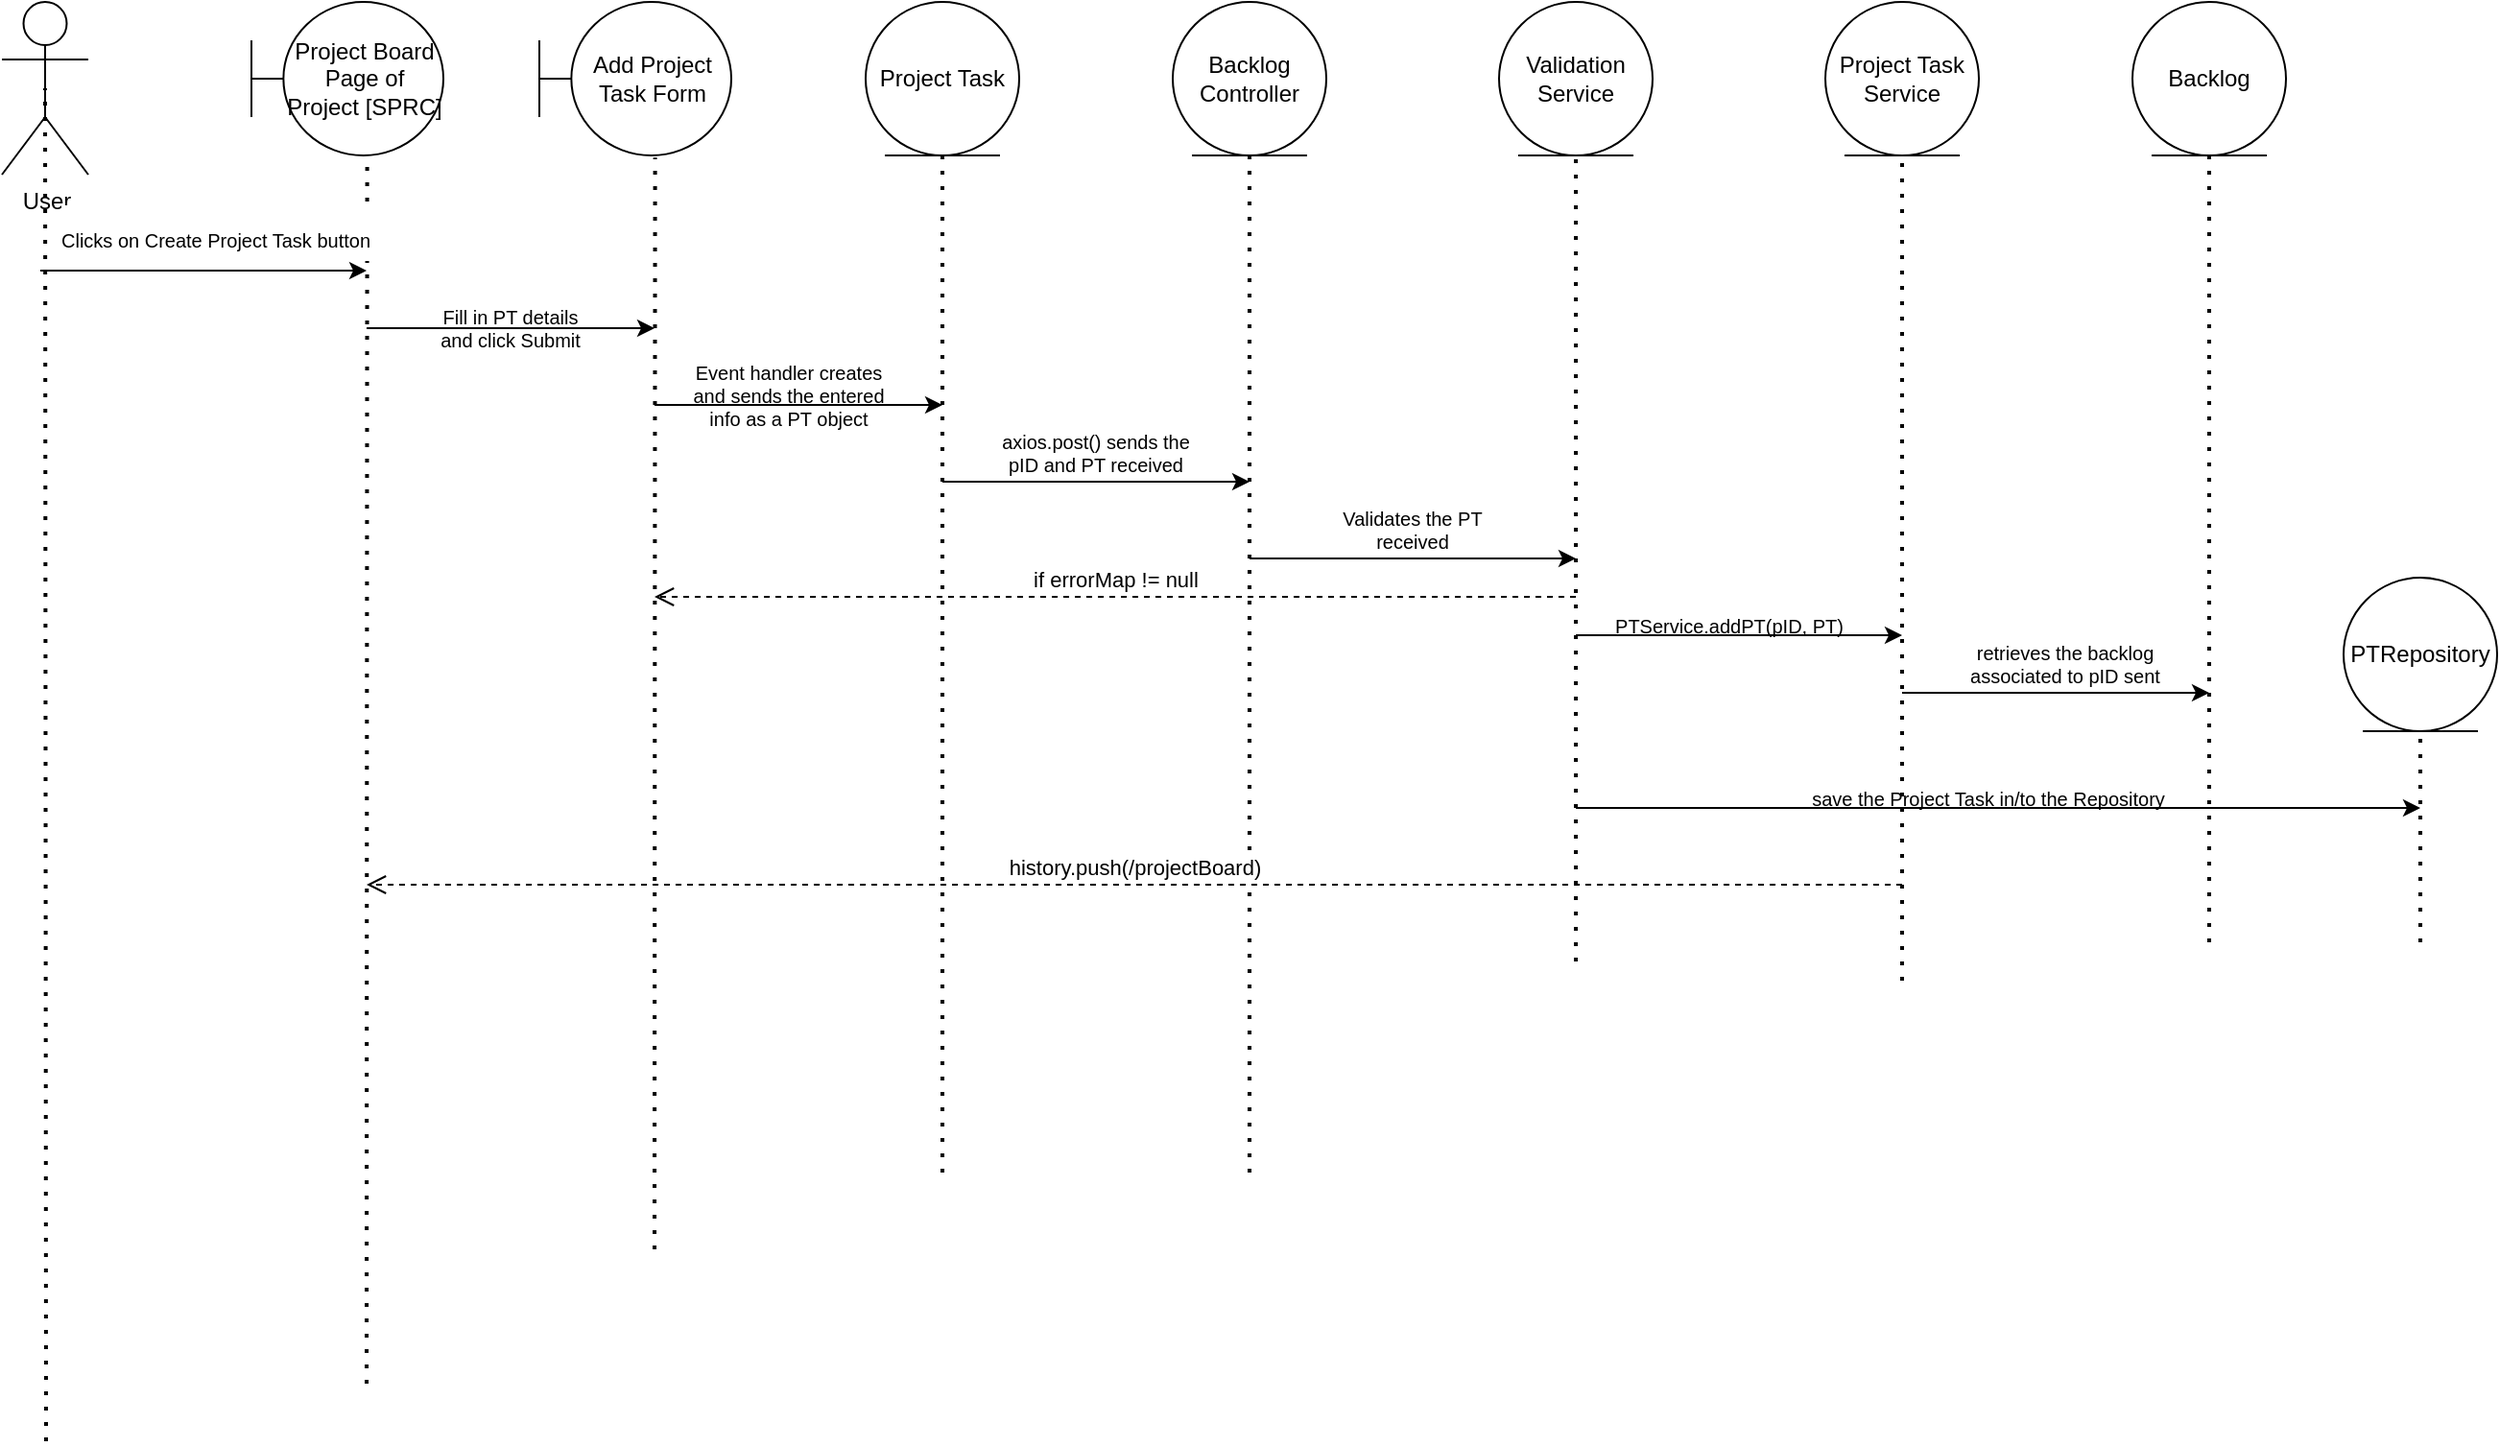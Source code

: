 <mxfile version="15.7.3" type="github"><diagram id="8YPNNK3N_CC7PGI5K4Ax" name="Page-1"><mxGraphModel dx="1564" dy="936" grid="1" gridSize="10" guides="1" tooltips="1" connect="1" arrows="1" fold="1" page="1" pageScale="1" pageWidth="850" pageHeight="1100" math="0" shadow="0"><root><mxCell id="0"/><mxCell id="1" parent="0"/><mxCell id="ukaZYkVuddPoglTA-2wU-3" value="User" style="shape=umlActor;verticalLabelPosition=bottom;verticalAlign=top;html=1;" vertex="1" parent="1"><mxGeometry x="70" y="130" width="45" height="90" as="geometry"/></mxCell><mxCell id="ukaZYkVuddPoglTA-2wU-8" value="" style="endArrow=none;dashed=1;html=1;dashPattern=1 3;strokeWidth=2;rounded=0;entryX=0.5;entryY=0.5;entryDx=0;entryDy=0;entryPerimeter=0;" edge="1" parent="1" target="ukaZYkVuddPoglTA-2wU-3"><mxGeometry width="50" height="50" relative="1" as="geometry"><mxPoint x="93" y="880" as="sourcePoint"/><mxPoint x="180" y="390" as="targetPoint"/></mxGeometry></mxCell><mxCell id="ukaZYkVuddPoglTA-2wU-12" value="Project Board Page of Project [SPRC]" style="shape=umlBoundary;whiteSpace=wrap;html=1;" vertex="1" parent="1"><mxGeometry x="200" y="130" width="100" height="80" as="geometry"/></mxCell><mxCell id="ukaZYkVuddPoglTA-2wU-13" value="" style="endArrow=none;dashed=1;html=1;dashPattern=1 3;strokeWidth=2;rounded=0;entryX=0.603;entryY=1.014;entryDx=0;entryDy=0;entryPerimeter=0;" edge="1" parent="1" target="ukaZYkVuddPoglTA-2wU-12"><mxGeometry width="50" height="50" relative="1" as="geometry"><mxPoint x="260" y="850" as="sourcePoint"/><mxPoint x="350" y="350" as="targetPoint"/></mxGeometry></mxCell><mxCell id="ukaZYkVuddPoglTA-2wU-14" value="Add Project Task Form" style="shape=umlBoundary;whiteSpace=wrap;html=1;" vertex="1" parent="1"><mxGeometry x="350" y="130" width="100" height="80" as="geometry"/></mxCell><mxCell id="ukaZYkVuddPoglTA-2wU-15" value="" style="endArrow=none;dashed=1;html=1;dashPattern=1 3;strokeWidth=2;rounded=0;entryX=0.603;entryY=1.014;entryDx=0;entryDy=0;entryPerimeter=0;" edge="1" parent="1" target="ukaZYkVuddPoglTA-2wU-14"><mxGeometry width="50" height="50" relative="1" as="geometry"><mxPoint x="410" y="780" as="sourcePoint"/><mxPoint x="510" y="360" as="targetPoint"/></mxGeometry></mxCell><mxCell id="ukaZYkVuddPoglTA-2wU-21" value="Backlog Controller" style="ellipse;shape=umlEntity;whiteSpace=wrap;html=1;" vertex="1" parent="1"><mxGeometry x="680" y="130" width="80" height="80" as="geometry"/></mxCell><mxCell id="ukaZYkVuddPoglTA-2wU-22" value="" style="endArrow=none;dashed=1;html=1;dashPattern=1 3;strokeWidth=2;rounded=0;entryX=0.5;entryY=1;entryDx=0;entryDy=0;" edge="1" parent="1" target="ukaZYkVuddPoglTA-2wU-21"><mxGeometry width="50" height="50" relative="1" as="geometry"><mxPoint x="720" y="740" as="sourcePoint"/><mxPoint x="750" y="330" as="targetPoint"/></mxGeometry></mxCell><mxCell id="ukaZYkVuddPoglTA-2wU-25" value="Validation Service" style="ellipse;shape=umlEntity;whiteSpace=wrap;html=1;" vertex="1" parent="1"><mxGeometry x="850" y="130" width="80" height="80" as="geometry"/></mxCell><mxCell id="ukaZYkVuddPoglTA-2wU-26" value="" style="endArrow=none;dashed=1;html=1;dashPattern=1 3;strokeWidth=2;rounded=0;entryX=0.5;entryY=1;entryDx=0;entryDy=0;" edge="1" parent="1" target="ukaZYkVuddPoglTA-2wU-25"><mxGeometry width="50" height="50" relative="1" as="geometry"><mxPoint x="890" y="630" as="sourcePoint"/><mxPoint x="910" y="330" as="targetPoint"/></mxGeometry></mxCell><mxCell id="ukaZYkVuddPoglTA-2wU-27" value="Backlog" style="ellipse;shape=umlEntity;whiteSpace=wrap;html=1;" vertex="1" parent="1"><mxGeometry x="1180" y="130" width="80" height="80" as="geometry"/></mxCell><mxCell id="ukaZYkVuddPoglTA-2wU-28" value="" style="endArrow=none;dashed=1;html=1;dashPattern=1 3;strokeWidth=2;rounded=0;entryX=0.5;entryY=1;entryDx=0;entryDy=0;" edge="1" parent="1" target="ukaZYkVuddPoglTA-2wU-27"><mxGeometry width="50" height="50" relative="1" as="geometry"><mxPoint x="1220" y="620" as="sourcePoint"/><mxPoint x="1240" y="320" as="targetPoint"/></mxGeometry></mxCell><mxCell id="ukaZYkVuddPoglTA-2wU-31" value="" style="endArrow=classic;html=1;rounded=0;fontSize=24;" edge="1" parent="1"><mxGeometry width="50" height="50" relative="1" as="geometry"><mxPoint x="90" y="270" as="sourcePoint"/><mxPoint x="260" y="270" as="targetPoint"/></mxGeometry></mxCell><mxCell id="ukaZYkVuddPoglTA-2wU-32" value="&lt;font style=&quot;font-size: 10px&quot;&gt;Clicks on Create Project Task button&lt;/font&gt;" style="edgeLabel;html=1;align=center;verticalAlign=middle;resizable=0;points=[];fontSize=24;" vertex="1" connectable="0" parent="ukaZYkVuddPoglTA-2wU-31"><mxGeometry x="-0.314" y="2" relative="1" as="geometry"><mxPoint x="32" y="-18" as="offset"/></mxGeometry></mxCell><mxCell id="ukaZYkVuddPoglTA-2wU-34" value="" style="endArrow=classic;html=1;rounded=0;fontSize=10;" edge="1" parent="1"><mxGeometry width="50" height="50" relative="1" as="geometry"><mxPoint x="260" y="300" as="sourcePoint"/><mxPoint x="410" y="300" as="targetPoint"/></mxGeometry></mxCell><mxCell id="ukaZYkVuddPoglTA-2wU-35" value="Fill in PT details and click Submit" style="text;html=1;strokeColor=none;fillColor=none;align=center;verticalAlign=middle;whiteSpace=wrap;rounded=0;fontSize=10;" vertex="1" parent="1"><mxGeometry x="290" y="280" width="90" height="40" as="geometry"/></mxCell><mxCell id="ukaZYkVuddPoglTA-2wU-36" value="Project Task" style="ellipse;shape=umlEntity;whiteSpace=wrap;html=1;" vertex="1" parent="1"><mxGeometry x="520" y="130" width="80" height="80" as="geometry"/></mxCell><mxCell id="ukaZYkVuddPoglTA-2wU-37" value="" style="endArrow=none;dashed=1;html=1;dashPattern=1 3;strokeWidth=2;rounded=0;entryX=0.5;entryY=1;entryDx=0;entryDy=0;" edge="1" parent="1" target="ukaZYkVuddPoglTA-2wU-36"><mxGeometry width="50" height="50" relative="1" as="geometry"><mxPoint x="560" y="740" as="sourcePoint"/><mxPoint x="580" y="330" as="targetPoint"/></mxGeometry></mxCell><mxCell id="ukaZYkVuddPoglTA-2wU-38" value="" style="endArrow=classic;html=1;rounded=0;fontSize=10;" edge="1" parent="1"><mxGeometry width="50" height="50" relative="1" as="geometry"><mxPoint x="410" y="340" as="sourcePoint"/><mxPoint x="560" y="340" as="targetPoint"/></mxGeometry></mxCell><mxCell id="ukaZYkVuddPoglTA-2wU-40" value="Event handler creates and sends the entered info as a PT object" style="text;html=1;strokeColor=none;fillColor=none;align=center;verticalAlign=middle;whiteSpace=wrap;rounded=0;fontSize=10;" vertex="1" parent="1"><mxGeometry x="425" y="300" width="110" height="70" as="geometry"/></mxCell><mxCell id="ukaZYkVuddPoglTA-2wU-42" value="" style="endArrow=classic;html=1;rounded=0;fontSize=10;" edge="1" parent="1"><mxGeometry width="50" height="50" relative="1" as="geometry"><mxPoint x="560" y="380" as="sourcePoint"/><mxPoint x="720" y="380" as="targetPoint"/></mxGeometry></mxCell><mxCell id="ukaZYkVuddPoglTA-2wU-43" value="axios.post() sends the pID and PT received" style="text;html=1;strokeColor=none;fillColor=none;align=center;verticalAlign=middle;whiteSpace=wrap;rounded=0;fontSize=10;" vertex="1" parent="1"><mxGeometry x="590" y="360" width="100" height="10" as="geometry"/></mxCell><mxCell id="ukaZYkVuddPoglTA-2wU-45" value="" style="endArrow=classic;html=1;rounded=0;fontSize=10;" edge="1" parent="1"><mxGeometry width="50" height="50" relative="1" as="geometry"><mxPoint x="720" y="420" as="sourcePoint"/><mxPoint x="890" y="420" as="targetPoint"/></mxGeometry></mxCell><mxCell id="ukaZYkVuddPoglTA-2wU-46" value="Validates the PT received" style="text;html=1;strokeColor=none;fillColor=none;align=center;verticalAlign=middle;whiteSpace=wrap;rounded=0;fontSize=10;" vertex="1" parent="1"><mxGeometry x="750" y="390" width="110" height="30" as="geometry"/></mxCell><mxCell id="ukaZYkVuddPoglTA-2wU-47" value="Project Task Service" style="ellipse;shape=umlEntity;whiteSpace=wrap;html=1;" vertex="1" parent="1"><mxGeometry x="1020" y="130" width="80" height="80" as="geometry"/></mxCell><mxCell id="ukaZYkVuddPoglTA-2wU-48" value="" style="endArrow=none;dashed=1;html=1;dashPattern=1 3;strokeWidth=2;rounded=0;entryX=0.5;entryY=1;entryDx=0;entryDy=0;" edge="1" parent="1" target="ukaZYkVuddPoglTA-2wU-47"><mxGeometry width="50" height="50" relative="1" as="geometry"><mxPoint x="1060" y="640" as="sourcePoint"/><mxPoint x="1080" y="310" as="targetPoint"/></mxGeometry></mxCell><mxCell id="ukaZYkVuddPoglTA-2wU-49" value="" style="endArrow=classic;html=1;rounded=0;fontSize=10;" edge="1" parent="1"><mxGeometry width="50" height="50" relative="1" as="geometry"><mxPoint x="890" y="460" as="sourcePoint"/><mxPoint x="1060" y="460" as="targetPoint"/></mxGeometry></mxCell><mxCell id="ukaZYkVuddPoglTA-2wU-50" value="PTService.addPT(pID, PT)" style="text;html=1;strokeColor=none;fillColor=none;align=center;verticalAlign=middle;whiteSpace=wrap;rounded=0;fontSize=10;" vertex="1" parent="1"><mxGeometry x="905" y="440" width="130" height="30" as="geometry"/></mxCell><mxCell id="ukaZYkVuddPoglTA-2wU-51" value="" style="endArrow=classic;html=1;rounded=0;fontSize=10;" edge="1" parent="1"><mxGeometry width="50" height="50" relative="1" as="geometry"><mxPoint x="1060" y="490" as="sourcePoint"/><mxPoint x="1220" y="490" as="targetPoint"/></mxGeometry></mxCell><mxCell id="ukaZYkVuddPoglTA-2wU-52" value="retrieves the backlog associated to pID sent" style="text;html=1;strokeColor=none;fillColor=none;align=center;verticalAlign=middle;whiteSpace=wrap;rounded=0;fontSize=10;" vertex="1" parent="1"><mxGeometry x="1090" y="460" width="110" height="30" as="geometry"/></mxCell><mxCell id="ukaZYkVuddPoglTA-2wU-53" value="history.push(/projectBoard)" style="html=1;verticalAlign=bottom;endArrow=open;dashed=1;endSize=8;rounded=0;" edge="1" parent="1"><mxGeometry relative="1" as="geometry"><mxPoint x="1060" y="590" as="sourcePoint"/><mxPoint x="260" y="590" as="targetPoint"/></mxGeometry></mxCell><mxCell id="ukaZYkVuddPoglTA-2wU-54" value="PTRepository" style="ellipse;shape=umlEntity;whiteSpace=wrap;html=1;" vertex="1" parent="1"><mxGeometry x="1290" y="430" width="80" height="80" as="geometry"/></mxCell><mxCell id="ukaZYkVuddPoglTA-2wU-55" value="" style="endArrow=none;dashed=1;html=1;dashPattern=1 3;strokeWidth=2;rounded=0;entryX=0.5;entryY=1;entryDx=0;entryDy=0;" edge="1" parent="1" target="ukaZYkVuddPoglTA-2wU-54"><mxGeometry width="50" height="50" relative="1" as="geometry"><mxPoint x="1330" y="620" as="sourcePoint"/><mxPoint x="1350" y="620" as="targetPoint"/></mxGeometry></mxCell><mxCell id="ukaZYkVuddPoglTA-2wU-56" value="" style="endArrow=classic;html=1;rounded=0;fontSize=10;" edge="1" parent="1"><mxGeometry width="50" height="50" relative="1" as="geometry"><mxPoint x="890" y="550" as="sourcePoint"/><mxPoint x="1330" y="550" as="targetPoint"/></mxGeometry></mxCell><mxCell id="ukaZYkVuddPoglTA-2wU-57" value="save the Project Task in/to the Repository" style="text;html=1;strokeColor=none;fillColor=none;align=center;verticalAlign=middle;whiteSpace=wrap;rounded=0;fontSize=10;" vertex="1" parent="1"><mxGeometry x="950" y="530" width="310" height="30" as="geometry"/></mxCell><mxCell id="ukaZYkVuddPoglTA-2wU-59" value="if errorMap != null" style="html=1;verticalAlign=bottom;endArrow=open;dashed=1;endSize=8;rounded=0;" edge="1" parent="1"><mxGeometry relative="1" as="geometry"><mxPoint x="890" y="440" as="sourcePoint"/><mxPoint x="410" y="440" as="targetPoint"/></mxGeometry></mxCell></root></mxGraphModel></diagram></mxfile>